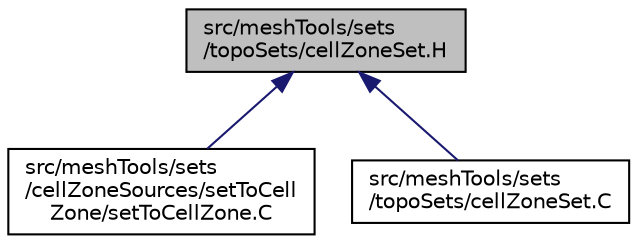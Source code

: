digraph "src/meshTools/sets/topoSets/cellZoneSet.H"
{
  bgcolor="transparent";
  edge [fontname="Helvetica",fontsize="10",labelfontname="Helvetica",labelfontsize="10"];
  node [fontname="Helvetica",fontsize="10",shape=record];
  Node1 [label="src/meshTools/sets\l/topoSets/cellZoneSet.H",height=0.2,width=0.4,color="black", fillcolor="grey75", style="filled", fontcolor="black"];
  Node1 -> Node2 [dir="back",color="midnightblue",fontsize="10",style="solid",fontname="Helvetica"];
  Node2 [label="src/meshTools/sets\l/cellZoneSources/setToCell\lZone/setToCellZone.C",height=0.2,width=0.4,color="black",URL="$a07723.html"];
  Node1 -> Node3 [dir="back",color="midnightblue",fontsize="10",style="solid",fontname="Helvetica"];
  Node3 [label="src/meshTools/sets\l/topoSets/cellZoneSet.C",height=0.2,width=0.4,color="black",URL="$a07775.html"];
}
